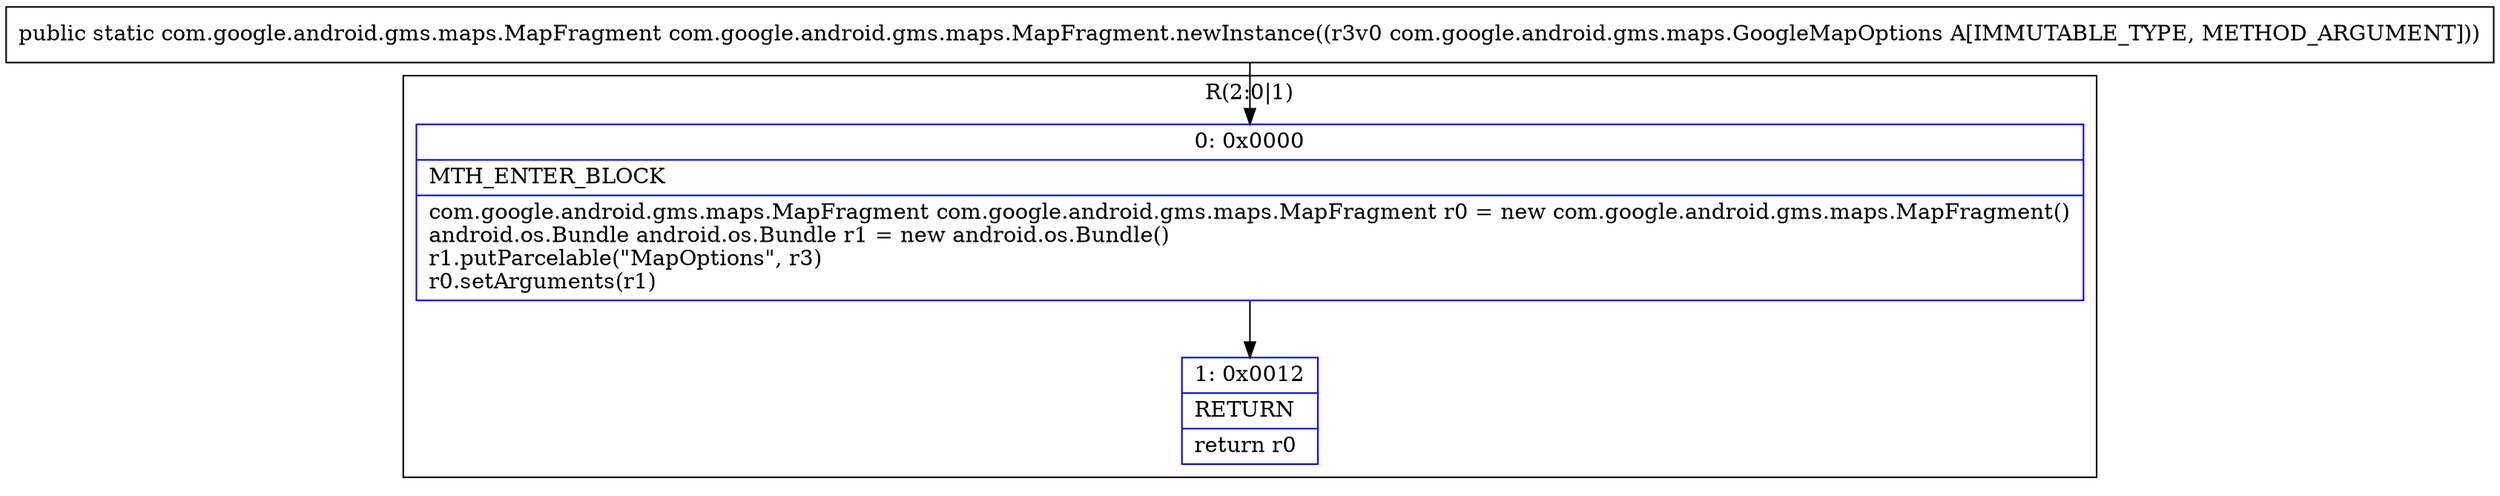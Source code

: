 digraph "CFG forcom.google.android.gms.maps.MapFragment.newInstance(Lcom\/google\/android\/gms\/maps\/GoogleMapOptions;)Lcom\/google\/android\/gms\/maps\/MapFragment;" {
subgraph cluster_Region_1422867511 {
label = "R(2:0|1)";
node [shape=record,color=blue];
Node_0 [shape=record,label="{0\:\ 0x0000|MTH_ENTER_BLOCK\l|com.google.android.gms.maps.MapFragment com.google.android.gms.maps.MapFragment r0 = new com.google.android.gms.maps.MapFragment()\landroid.os.Bundle android.os.Bundle r1 = new android.os.Bundle()\lr1.putParcelable(\"MapOptions\", r3)\lr0.setArguments(r1)\l}"];
Node_1 [shape=record,label="{1\:\ 0x0012|RETURN\l|return r0\l}"];
}
MethodNode[shape=record,label="{public static com.google.android.gms.maps.MapFragment com.google.android.gms.maps.MapFragment.newInstance((r3v0 com.google.android.gms.maps.GoogleMapOptions A[IMMUTABLE_TYPE, METHOD_ARGUMENT])) }"];
MethodNode -> Node_0;
Node_0 -> Node_1;
}

